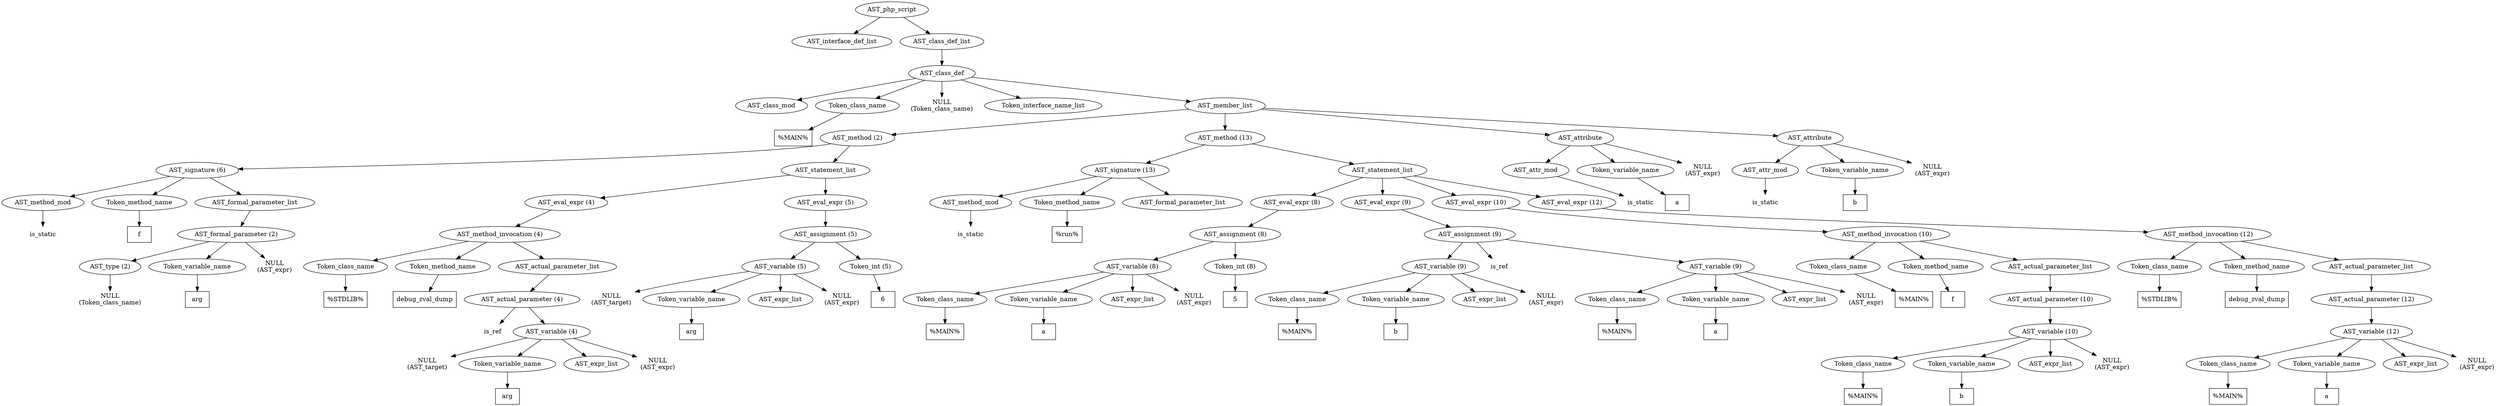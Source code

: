 /*
 * AST in dot format generated by phc -- the PHP compiler
 */

digraph AST {
node_0 [label="AST_php_script"];
node_1 [label="AST_interface_def_list"];
node_2 [label="AST_class_def_list"];
node_3 [label="AST_class_def"];
node_4 [label="AST_class_mod"];
node_5 [label="Token_class_name"];
node_6 [label="%MAIN%", shape=box]
node_5 -> node_6;
node_7 [label="NULL\n(Token_class_name)", shape=plaintext]
node_8 [label="Token_interface_name_list"];
node_9 [label="AST_member_list"];
node_10 [label="AST_method (2)"];
node_11 [label="AST_signature (6)"];
node_12 [label="AST_method_mod"];
node_13 [label="is_static", shape=plaintext]
node_12 -> node_13;
node_14 [label="Token_method_name"];
node_15 [label="f", shape=box]
node_14 -> node_15;
node_16 [label="AST_formal_parameter_list"];
node_17 [label="AST_formal_parameter (2)"];
node_18 [label="AST_type (2)"];
node_19 [label="NULL\n(Token_class_name)", shape=plaintext]
node_18 -> node_19;
node_20 [label="Token_variable_name"];
node_21 [label="arg", shape=box]
node_20 -> node_21;
node_22 [label="NULL\n(AST_expr)", shape=plaintext]
node_17 -> node_22;
node_17 -> node_20;
node_17 -> node_18;
node_16 -> node_17;
node_11 -> node_16;
node_11 -> node_14;
node_11 -> node_12;
node_23 [label="AST_statement_list"];
node_24 [label="AST_eval_expr (4)"];
node_25 [label="AST_method_invocation (4)"];
node_26 [label="Token_class_name"];
node_27 [label="%STDLIB%", shape=box]
node_26 -> node_27;
node_28 [label="Token_method_name"];
node_29 [label="debug_zval_dump", shape=box]
node_28 -> node_29;
node_30 [label="AST_actual_parameter_list"];
node_31 [label="AST_actual_parameter (4)"];
node_32 [label="is_ref", shape=plaintext]
node_33 [label="AST_variable (4)"];
node_34 [label="NULL\n(AST_target)", shape=plaintext]
node_35 [label="Token_variable_name"];
node_36 [label="arg", shape=box]
node_35 -> node_36;
node_37 [label="AST_expr_list"];
node_38 [label="NULL\n(AST_expr)", shape=plaintext]
node_33 -> node_38;
node_33 -> node_37;
node_33 -> node_35;
node_33 -> node_34;
node_31 -> node_33;
node_31 -> node_32;
node_30 -> node_31;
node_25 -> node_30;
node_25 -> node_28;
node_25 -> node_26;
node_24 -> node_25;
node_39 [label="AST_eval_expr (5)"];
node_40 [label="AST_assignment (5)"];
node_41 [label="AST_variable (5)"];
node_42 [label="NULL\n(AST_target)", shape=plaintext]
node_43 [label="Token_variable_name"];
node_44 [label="arg", shape=box]
node_43 -> node_44;
node_45 [label="AST_expr_list"];
node_46 [label="NULL\n(AST_expr)", shape=plaintext]
node_41 -> node_46;
node_41 -> node_45;
node_41 -> node_43;
node_41 -> node_42;
node_47 [label="Token_int (5)"];
node_48 [label="6", shape=box]
node_47 -> node_48;
node_40 -> node_47;
node_40 -> node_41;
node_39 -> node_40;
node_23 -> node_39;
node_23 -> node_24;
node_10 -> node_23;
node_10 -> node_11;
node_49 [label="AST_method (13)"];
node_50 [label="AST_signature (13)"];
node_51 [label="AST_method_mod"];
node_52 [label="is_static", shape=plaintext]
node_51 -> node_52;
node_53 [label="Token_method_name"];
node_54 [label="%run%", shape=box]
node_53 -> node_54;
node_55 [label="AST_formal_parameter_list"];
node_50 -> node_55;
node_50 -> node_53;
node_50 -> node_51;
node_56 [label="AST_statement_list"];
node_57 [label="AST_eval_expr (8)"];
node_58 [label="AST_assignment (8)"];
node_59 [label="AST_variable (8)"];
node_60 [label="Token_class_name"];
node_61 [label="%MAIN%", shape=box]
node_60 -> node_61;
node_62 [label="Token_variable_name"];
node_63 [label="a", shape=box]
node_62 -> node_63;
node_64 [label="AST_expr_list"];
node_65 [label="NULL\n(AST_expr)", shape=plaintext]
node_59 -> node_65;
node_59 -> node_64;
node_59 -> node_62;
node_59 -> node_60;
node_66 [label="Token_int (8)"];
node_67 [label="5", shape=box]
node_66 -> node_67;
node_58 -> node_66;
node_58 -> node_59;
node_57 -> node_58;
node_68 [label="AST_eval_expr (9)"];
node_69 [label="AST_assignment (9)"];
node_70 [label="AST_variable (9)"];
node_71 [label="Token_class_name"];
node_72 [label="%MAIN%", shape=box]
node_71 -> node_72;
node_73 [label="Token_variable_name"];
node_74 [label="b", shape=box]
node_73 -> node_74;
node_75 [label="AST_expr_list"];
node_76 [label="NULL\n(AST_expr)", shape=plaintext]
node_70 -> node_76;
node_70 -> node_75;
node_70 -> node_73;
node_70 -> node_71;
node_77 [label="is_ref", shape=plaintext]
node_78 [label="AST_variable (9)"];
node_79 [label="Token_class_name"];
node_80 [label="%MAIN%", shape=box]
node_79 -> node_80;
node_81 [label="Token_variable_name"];
node_82 [label="a", shape=box]
node_81 -> node_82;
node_83 [label="AST_expr_list"];
node_84 [label="NULL\n(AST_expr)", shape=plaintext]
node_78 -> node_84;
node_78 -> node_83;
node_78 -> node_81;
node_78 -> node_79;
node_69 -> node_78;
node_69 -> node_77;
node_69 -> node_70;
node_68 -> node_69;
node_85 [label="AST_eval_expr (10)"];
node_86 [label="AST_method_invocation (10)"];
node_87 [label="Token_class_name"];
node_88 [label="%MAIN%", shape=box]
node_87 -> node_88;
node_89 [label="Token_method_name"];
node_90 [label="f", shape=box]
node_89 -> node_90;
node_91 [label="AST_actual_parameter_list"];
node_92 [label="AST_actual_parameter (10)"];
node_93 [label="AST_variable (10)"];
node_94 [label="Token_class_name"];
node_95 [label="%MAIN%", shape=box]
node_94 -> node_95;
node_96 [label="Token_variable_name"];
node_97 [label="b", shape=box]
node_96 -> node_97;
node_98 [label="AST_expr_list"];
node_99 [label="NULL\n(AST_expr)", shape=plaintext]
node_93 -> node_99;
node_93 -> node_98;
node_93 -> node_96;
node_93 -> node_94;
node_92 -> node_93;
node_91 -> node_92;
node_86 -> node_91;
node_86 -> node_89;
node_86 -> node_87;
node_85 -> node_86;
node_100 [label="AST_eval_expr (12)"];
node_101 [label="AST_method_invocation (12)"];
node_102 [label="Token_class_name"];
node_103 [label="%STDLIB%", shape=box]
node_102 -> node_103;
node_104 [label="Token_method_name"];
node_105 [label="debug_zval_dump", shape=box]
node_104 -> node_105;
node_106 [label="AST_actual_parameter_list"];
node_107 [label="AST_actual_parameter (12)"];
node_108 [label="AST_variable (12)"];
node_109 [label="Token_class_name"];
node_110 [label="%MAIN%", shape=box]
node_109 -> node_110;
node_111 [label="Token_variable_name"];
node_112 [label="a", shape=box]
node_111 -> node_112;
node_113 [label="AST_expr_list"];
node_114 [label="NULL\n(AST_expr)", shape=plaintext]
node_108 -> node_114;
node_108 -> node_113;
node_108 -> node_111;
node_108 -> node_109;
node_107 -> node_108;
node_106 -> node_107;
node_101 -> node_106;
node_101 -> node_104;
node_101 -> node_102;
node_100 -> node_101;
node_56 -> node_100;
node_56 -> node_85;
node_56 -> node_68;
node_56 -> node_57;
node_49 -> node_56;
node_49 -> node_50;
node_115 [label="AST_attribute"];
node_116 [label="AST_attr_mod"];
node_117 [label="is_static", shape=plaintext]
node_116 -> node_117;
node_118 [label="Token_variable_name"];
node_119 [label="a", shape=box]
node_118 -> node_119;
node_120 [label="NULL\n(AST_expr)", shape=plaintext]
node_115 -> node_120;
node_115 -> node_118;
node_115 -> node_116;
node_121 [label="AST_attribute"];
node_122 [label="AST_attr_mod"];
node_123 [label="is_static", shape=plaintext]
node_122 -> node_123;
node_124 [label="Token_variable_name"];
node_125 [label="b", shape=box]
node_124 -> node_125;
node_126 [label="NULL\n(AST_expr)", shape=plaintext]
node_121 -> node_126;
node_121 -> node_124;
node_121 -> node_122;
node_9 -> node_121;
node_9 -> node_115;
node_9 -> node_49;
node_9 -> node_10;
node_3 -> node_9;
node_3 -> node_8;
node_3 -> node_7;
node_3 -> node_5;
node_3 -> node_4;
node_2 -> node_3;
node_0 -> node_2;
node_0 -> node_1;
}
